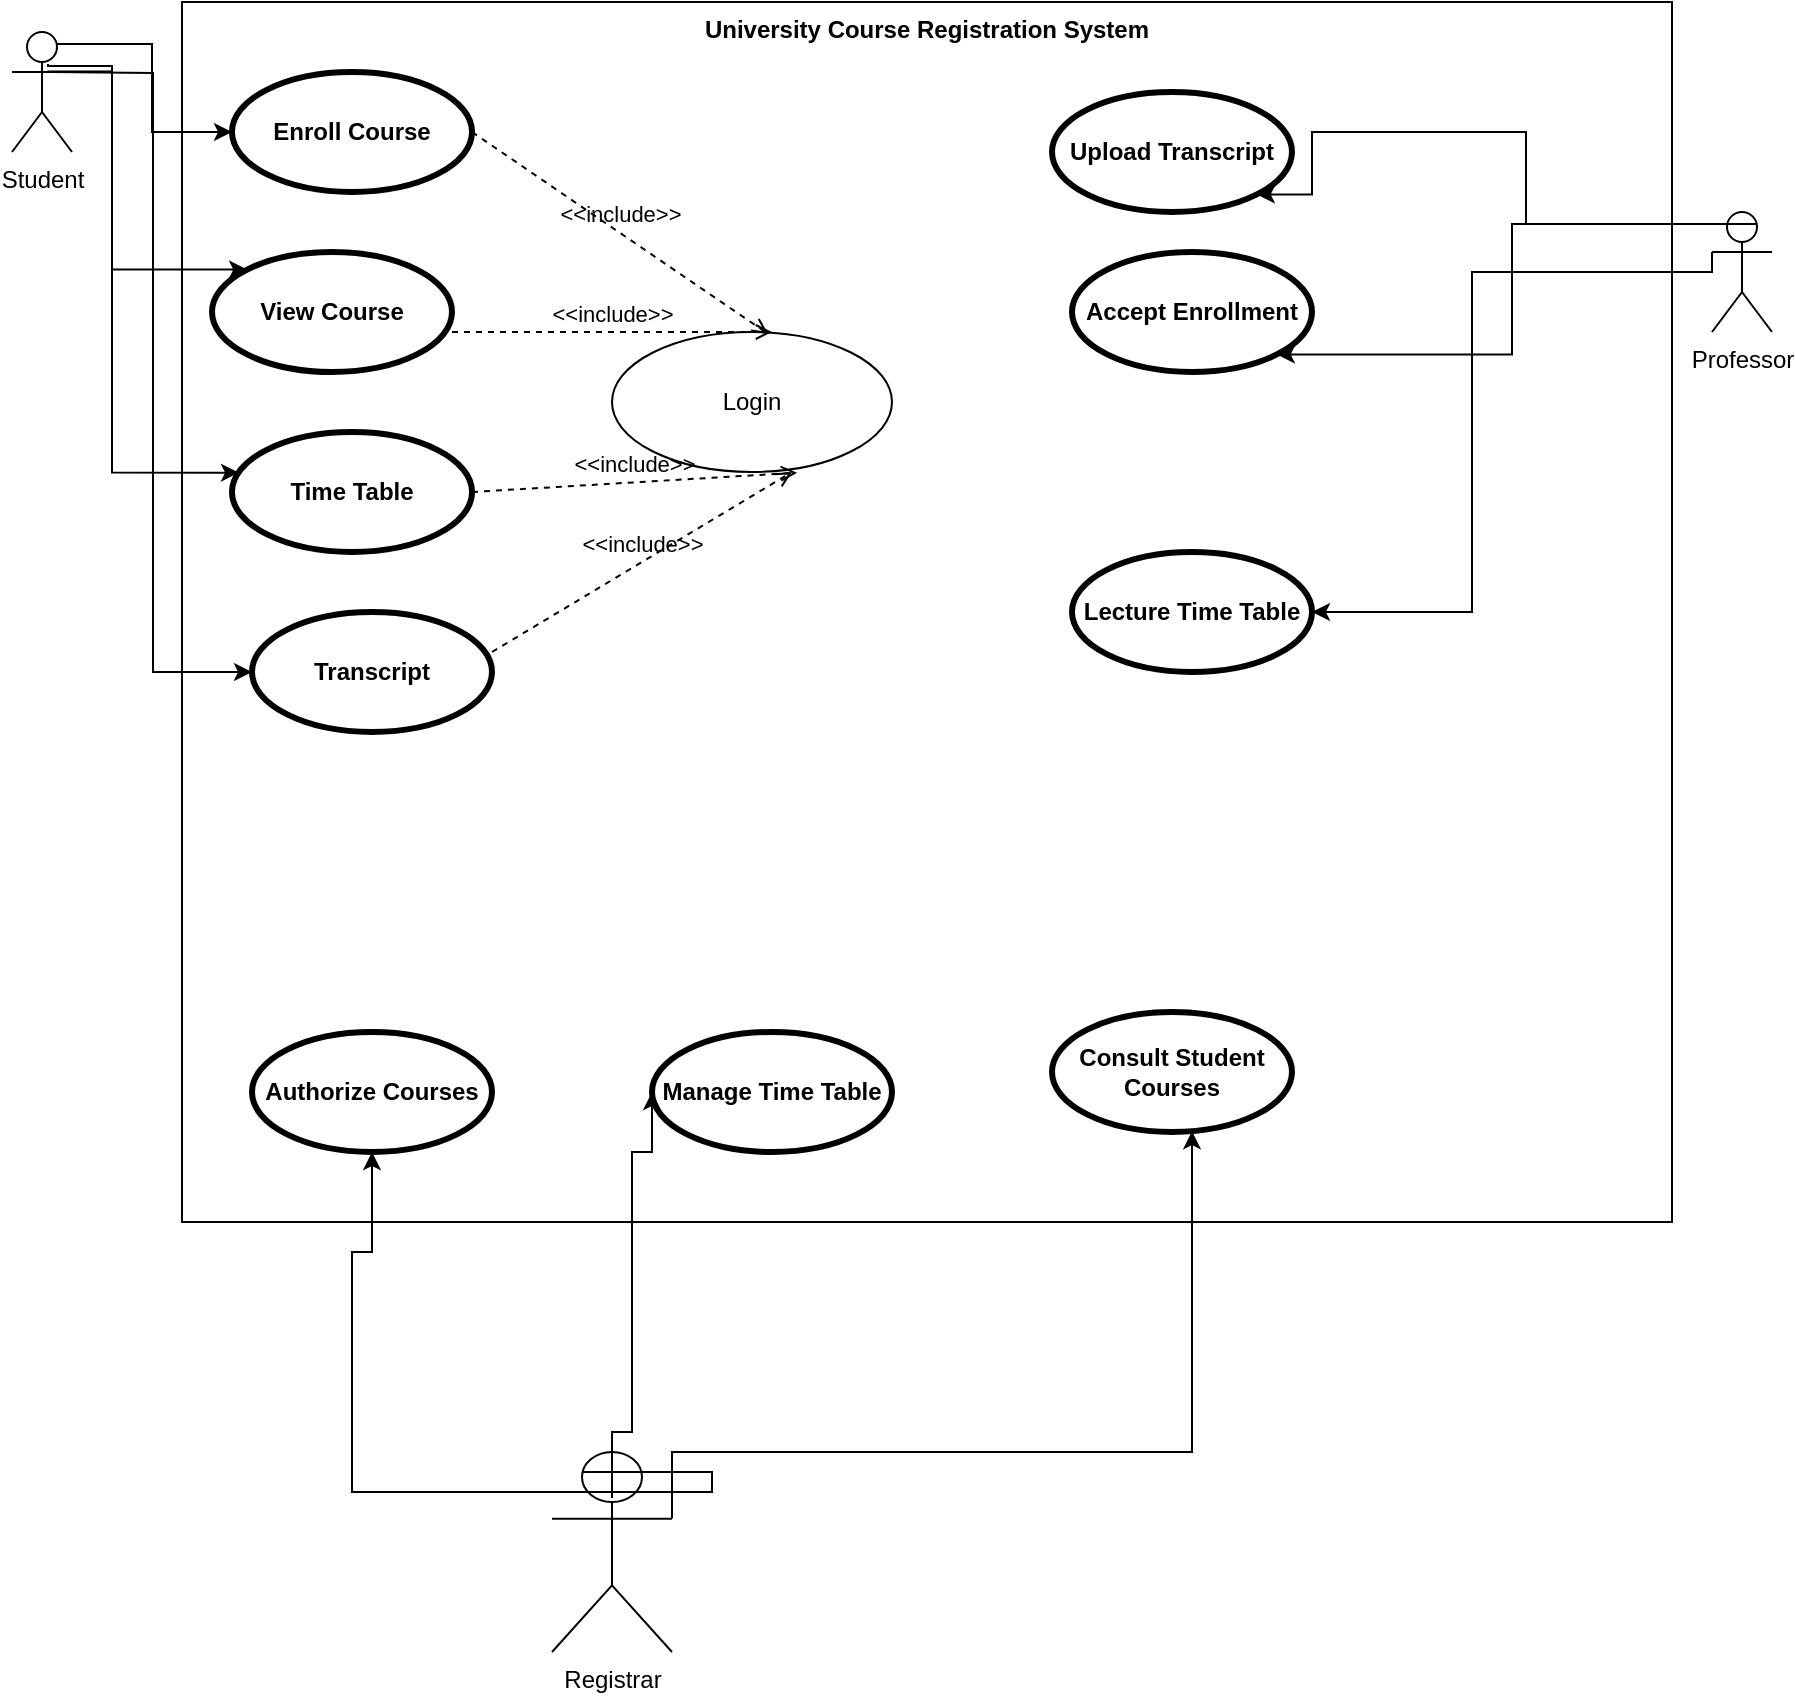 <mxfile version="24.4.0" type="github">
  <diagram name="Page-1" id="t4h72wEZQP6APc3Q4wh-">
    <mxGraphModel dx="1954" dy="868" grid="1" gridSize="10" guides="1" tooltips="1" connect="1" arrows="1" fold="1" page="1" pageScale="1" pageWidth="850" pageHeight="1100" math="0" shadow="0">
      <root>
        <mxCell id="0" />
        <mxCell id="1" parent="0" />
        <mxCell id="5Q7aBnevkbFkI9jTbx6s-1" value="Student" style="shape=umlActor;html=1;verticalLabelPosition=bottom;verticalAlign=top;align=center;" vertex="1" parent="1">
          <mxGeometry x="40" y="130" width="30" height="60" as="geometry" />
        </mxCell>
        <mxCell id="5Q7aBnevkbFkI9jTbx6s-3" value="Professor" style="shape=umlActor;html=1;verticalLabelPosition=bottom;verticalAlign=top;align=center;" vertex="1" parent="1">
          <mxGeometry x="890" y="220" width="30" height="60" as="geometry" />
        </mxCell>
        <mxCell id="5Q7aBnevkbFkI9jTbx6s-4" value="Registrar" style="shape=umlActor;html=1;verticalLabelPosition=bottom;verticalAlign=top;align=center;" vertex="1" parent="1">
          <mxGeometry x="310" y="840" width="60" height="100" as="geometry" />
        </mxCell>
        <mxCell id="5Q7aBnevkbFkI9jTbx6s-5" value="University Course Registration System" style="shape=rect;html=1;verticalAlign=top;fontStyle=1;whiteSpace=wrap;align=center;" vertex="1" parent="1">
          <mxGeometry x="125" y="115" width="745" height="610" as="geometry" />
        </mxCell>
        <mxCell id="5Q7aBnevkbFkI9jTbx6s-6" value="Enroll Course" style="shape=ellipse;html=1;strokeWidth=3;fontStyle=1;whiteSpace=wrap;align=center;perimeter=ellipsePerimeter;" vertex="1" parent="1">
          <mxGeometry x="150" y="150" width="120" height="60" as="geometry" />
        </mxCell>
        <mxCell id="5Q7aBnevkbFkI9jTbx6s-7" value="View Course" style="shape=ellipse;html=1;strokeWidth=3;fontStyle=1;whiteSpace=wrap;align=center;perimeter=ellipsePerimeter;" vertex="1" parent="1">
          <mxGeometry x="140" y="240" width="120" height="60" as="geometry" />
        </mxCell>
        <mxCell id="5Q7aBnevkbFkI9jTbx6s-8" value="Time Table" style="shape=ellipse;html=1;strokeWidth=3;fontStyle=1;whiteSpace=wrap;align=center;perimeter=ellipsePerimeter;" vertex="1" parent="1">
          <mxGeometry x="150" y="330" width="120" height="60" as="geometry" />
        </mxCell>
        <mxCell id="5Q7aBnevkbFkI9jTbx6s-9" value="Upload Transcript" style="shape=ellipse;html=1;strokeWidth=3;fontStyle=1;whiteSpace=wrap;align=center;perimeter=ellipsePerimeter;" vertex="1" parent="1">
          <mxGeometry x="560" y="160" width="120" height="60" as="geometry" />
        </mxCell>
        <mxCell id="5Q7aBnevkbFkI9jTbx6s-10" value="Accept Enrollment" style="shape=ellipse;html=1;strokeWidth=3;fontStyle=1;whiteSpace=wrap;align=center;perimeter=ellipsePerimeter;" vertex="1" parent="1">
          <mxGeometry x="570" y="240" width="120" height="60" as="geometry" />
        </mxCell>
        <mxCell id="5Q7aBnevkbFkI9jTbx6s-11" value="Lecture Time Table" style="shape=ellipse;html=1;strokeWidth=3;fontStyle=1;whiteSpace=wrap;align=center;perimeter=ellipsePerimeter;" vertex="1" parent="1">
          <mxGeometry x="570" y="390" width="120" height="60" as="geometry" />
        </mxCell>
        <mxCell id="5Q7aBnevkbFkI9jTbx6s-13" value="Transcript" style="shape=ellipse;html=1;strokeWidth=3;fontStyle=1;whiteSpace=wrap;align=center;perimeter=ellipsePerimeter;" vertex="1" parent="1">
          <mxGeometry x="160" y="420" width="120" height="60" as="geometry" />
        </mxCell>
        <mxCell id="5Q7aBnevkbFkI9jTbx6s-17" style="edgeStyle=orthogonalEdgeStyle;rounded=0;orthogonalLoop=1;jettySize=auto;html=1;exitX=0.25;exitY=0.1;exitDx=0;exitDy=0;exitPerimeter=0;entryX=0;entryY=0;entryDx=0;entryDy=0;" edge="1" parent="1" target="5Q7aBnevkbFkI9jTbx6s-7">
          <mxGeometry relative="1" as="geometry">
            <mxPoint x="58" y="146" as="sourcePoint" />
            <mxPoint x="160" y="190" as="targetPoint" />
            <Array as="points">
              <mxPoint x="90" y="147" />
              <mxPoint x="90" y="249" />
            </Array>
          </mxGeometry>
        </mxCell>
        <mxCell id="5Q7aBnevkbFkI9jTbx6s-18" style="edgeStyle=orthogonalEdgeStyle;rounded=0;orthogonalLoop=1;jettySize=auto;html=1;exitX=0.75;exitY=0.1;exitDx=0;exitDy=0;exitPerimeter=0;" edge="1" parent="1" source="5Q7aBnevkbFkI9jTbx6s-1" target="5Q7aBnevkbFkI9jTbx6s-6">
          <mxGeometry relative="1" as="geometry">
            <mxPoint x="68" y="156" as="sourcePoint" />
            <mxPoint x="170" y="200" as="targetPoint" />
          </mxGeometry>
        </mxCell>
        <mxCell id="5Q7aBnevkbFkI9jTbx6s-19" style="edgeStyle=orthogonalEdgeStyle;rounded=0;orthogonalLoop=1;jettySize=auto;html=1;exitX=0.589;exitY=0.329;exitDx=0;exitDy=0;exitPerimeter=0;entryX=0.029;entryY=0.339;entryDx=0;entryDy=0;entryPerimeter=0;" edge="1" parent="1" source="5Q7aBnevkbFkI9jTbx6s-1" target="5Q7aBnevkbFkI9jTbx6s-8">
          <mxGeometry relative="1" as="geometry">
            <mxPoint x="78" y="166" as="sourcePoint" />
            <mxPoint x="180" y="210" as="targetPoint" />
            <Array as="points">
              <mxPoint x="90" y="150" />
              <mxPoint x="90" y="350" />
            </Array>
          </mxGeometry>
        </mxCell>
        <mxCell id="5Q7aBnevkbFkI9jTbx6s-20" style="edgeStyle=orthogonalEdgeStyle;rounded=0;orthogonalLoop=1;jettySize=auto;html=1;entryX=0;entryY=0.5;entryDx=0;entryDy=0;" edge="1" parent="1" target="5Q7aBnevkbFkI9jTbx6s-13">
          <mxGeometry relative="1" as="geometry">
            <mxPoint x="60" y="150" as="sourcePoint" />
            <mxPoint x="190" y="220" as="targetPoint" />
          </mxGeometry>
        </mxCell>
        <mxCell id="5Q7aBnevkbFkI9jTbx6s-21" value="Login" style="ellipse;whiteSpace=wrap;html=1;" vertex="1" parent="1">
          <mxGeometry x="340" y="280" width="140" height="70" as="geometry" />
        </mxCell>
        <mxCell id="5Q7aBnevkbFkI9jTbx6s-22" value="&amp;lt;&amp;lt;include&amp;gt;&amp;gt;" style="edgeStyle=none;html=1;endArrow=open;verticalAlign=bottom;dashed=1;labelBackgroundColor=none;rounded=0;entryX=0.558;entryY=0.014;entryDx=0;entryDy=0;entryPerimeter=0;" edge="1" parent="1" target="5Q7aBnevkbFkI9jTbx6s-21">
          <mxGeometry width="160" relative="1" as="geometry">
            <mxPoint x="270" y="180" as="sourcePoint" />
            <mxPoint x="430" y="180" as="targetPoint" />
          </mxGeometry>
        </mxCell>
        <mxCell id="5Q7aBnevkbFkI9jTbx6s-24" value="&amp;lt;&amp;lt;include&amp;gt;&amp;gt;" style="edgeStyle=none;html=1;endArrow=open;verticalAlign=bottom;dashed=1;labelBackgroundColor=none;rounded=0;" edge="1" parent="1">
          <mxGeometry width="160" relative="1" as="geometry">
            <mxPoint x="260" y="280" as="sourcePoint" />
            <mxPoint x="420" y="280" as="targetPoint" />
          </mxGeometry>
        </mxCell>
        <mxCell id="5Q7aBnevkbFkI9jTbx6s-25" value="&amp;lt;&amp;lt;include&amp;gt;&amp;gt;" style="edgeStyle=none;html=1;endArrow=open;verticalAlign=bottom;dashed=1;labelBackgroundColor=none;rounded=0;entryX=0.661;entryY=1.005;entryDx=0;entryDy=0;entryPerimeter=0;" edge="1" parent="1" target="5Q7aBnevkbFkI9jTbx6s-21">
          <mxGeometry width="160" relative="1" as="geometry">
            <mxPoint x="270" y="360" as="sourcePoint" />
            <mxPoint x="430" y="360" as="targetPoint" />
          </mxGeometry>
        </mxCell>
        <mxCell id="5Q7aBnevkbFkI9jTbx6s-26" value="&amp;lt;&amp;lt;include&amp;gt;&amp;gt;" style="edgeStyle=none;html=1;endArrow=open;verticalAlign=bottom;dashed=1;labelBackgroundColor=none;rounded=0;" edge="1" parent="1">
          <mxGeometry width="160" relative="1" as="geometry">
            <mxPoint x="280" y="440" as="sourcePoint" />
            <mxPoint x="430" y="350" as="targetPoint" />
          </mxGeometry>
        </mxCell>
        <mxCell id="5Q7aBnevkbFkI9jTbx6s-27" style="edgeStyle=orthogonalEdgeStyle;rounded=0;orthogonalLoop=1;jettySize=auto;html=1;exitX=0.25;exitY=0.1;exitDx=0;exitDy=0;exitPerimeter=0;entryX=1;entryY=1;entryDx=0;entryDy=0;" edge="1" parent="1" source="5Q7aBnevkbFkI9jTbx6s-3" target="5Q7aBnevkbFkI9jTbx6s-9">
          <mxGeometry relative="1" as="geometry">
            <mxPoint x="702.45" y="186" as="sourcePoint" />
            <mxPoint x="789.45" y="230" as="targetPoint" />
            <Array as="points">
              <mxPoint x="797" y="180" />
              <mxPoint x="690" y="180" />
              <mxPoint x="690" y="211" />
            </Array>
          </mxGeometry>
        </mxCell>
        <mxCell id="5Q7aBnevkbFkI9jTbx6s-29" style="edgeStyle=orthogonalEdgeStyle;rounded=0;orthogonalLoop=1;jettySize=auto;html=1;entryX=1;entryY=1;entryDx=0;entryDy=0;exitX=0.75;exitY=0.1;exitDx=0;exitDy=0;exitPerimeter=0;" edge="1" parent="1" source="5Q7aBnevkbFkI9jTbx6s-3" target="5Q7aBnevkbFkI9jTbx6s-10">
          <mxGeometry relative="1" as="geometry">
            <mxPoint x="800" y="240" as="sourcePoint" />
            <mxPoint x="807" y="434" as="targetPoint" />
          </mxGeometry>
        </mxCell>
        <mxCell id="5Q7aBnevkbFkI9jTbx6s-30" style="edgeStyle=orthogonalEdgeStyle;rounded=0;orthogonalLoop=1;jettySize=auto;html=1;exitX=0;exitY=0.333;exitDx=0;exitDy=0;exitPerimeter=0;entryX=1;entryY=0.5;entryDx=0;entryDy=0;" edge="1" parent="1" source="5Q7aBnevkbFkI9jTbx6s-3" target="5Q7aBnevkbFkI9jTbx6s-11">
          <mxGeometry relative="1" as="geometry">
            <mxPoint x="750" y="420" as="sourcePoint" />
            <mxPoint x="837" y="464" as="targetPoint" />
            <Array as="points">
              <mxPoint x="770" y="250" />
              <mxPoint x="770" y="420" />
            </Array>
          </mxGeometry>
        </mxCell>
        <mxCell id="5Q7aBnevkbFkI9jTbx6s-31" value="Authorize Courses" style="shape=ellipse;html=1;strokeWidth=3;fontStyle=1;whiteSpace=wrap;align=center;perimeter=ellipsePerimeter;" vertex="1" parent="1">
          <mxGeometry x="160" y="630" width="120" height="60" as="geometry" />
        </mxCell>
        <mxCell id="5Q7aBnevkbFkI9jTbx6s-32" value="Manage Time Table" style="shape=ellipse;html=1;strokeWidth=3;fontStyle=1;whiteSpace=wrap;align=center;perimeter=ellipsePerimeter;" vertex="1" parent="1">
          <mxGeometry x="360" y="630" width="120" height="60" as="geometry" />
        </mxCell>
        <mxCell id="5Q7aBnevkbFkI9jTbx6s-33" value="Consult Student Courses" style="shape=ellipse;html=1;strokeWidth=3;fontStyle=1;whiteSpace=wrap;align=center;perimeter=ellipsePerimeter;" vertex="1" parent="1">
          <mxGeometry x="560" y="620" width="120" height="60" as="geometry" />
        </mxCell>
        <mxCell id="5Q7aBnevkbFkI9jTbx6s-34" style="edgeStyle=orthogonalEdgeStyle;rounded=0;orthogonalLoop=1;jettySize=auto;html=1;exitX=1;exitY=0.333;exitDx=0;exitDy=0;exitPerimeter=0;" edge="1" parent="1" source="5Q7aBnevkbFkI9jTbx6s-4" target="5Q7aBnevkbFkI9jTbx6s-33">
          <mxGeometry relative="1" as="geometry">
            <mxPoint x="620" y="840" as="sourcePoint" />
            <mxPoint x="520" y="1010" as="targetPoint" />
            <Array as="points">
              <mxPoint x="370" y="840" />
              <mxPoint x="630" y="840" />
            </Array>
          </mxGeometry>
        </mxCell>
        <mxCell id="5Q7aBnevkbFkI9jTbx6s-35" style="edgeStyle=orthogonalEdgeStyle;rounded=0;orthogonalLoop=1;jettySize=auto;html=1;exitX=1;exitY=0.333;exitDx=0;exitDy=0;exitPerimeter=0;entryX=0;entryY=0.5;entryDx=0;entryDy=0;" edge="1" parent="1" target="5Q7aBnevkbFkI9jTbx6s-32">
          <mxGeometry relative="1" as="geometry">
            <mxPoint x="340" y="863" as="sourcePoint" />
            <mxPoint x="390" y="580" as="targetPoint" />
            <Array as="points">
              <mxPoint x="340" y="830" />
              <mxPoint x="350" y="830" />
              <mxPoint x="350" y="690" />
              <mxPoint x="360" y="690" />
            </Array>
          </mxGeometry>
        </mxCell>
        <mxCell id="5Q7aBnevkbFkI9jTbx6s-36" style="edgeStyle=orthogonalEdgeStyle;rounded=0;orthogonalLoop=1;jettySize=auto;html=1;exitX=0.25;exitY=0.1;exitDx=0;exitDy=0;exitPerimeter=0;entryX=0.5;entryY=1;entryDx=0;entryDy=0;" edge="1" parent="1" source="5Q7aBnevkbFkI9jTbx6s-4" target="5Q7aBnevkbFkI9jTbx6s-31">
          <mxGeometry relative="1" as="geometry">
            <mxPoint x="390" y="893" as="sourcePoint" />
            <mxPoint x="650" y="630" as="targetPoint" />
            <Array as="points">
              <mxPoint x="390" y="850" />
              <mxPoint x="390" y="860" />
              <mxPoint x="210" y="860" />
              <mxPoint x="210" y="740" />
              <mxPoint x="220" y="740" />
            </Array>
          </mxGeometry>
        </mxCell>
      </root>
    </mxGraphModel>
  </diagram>
</mxfile>
